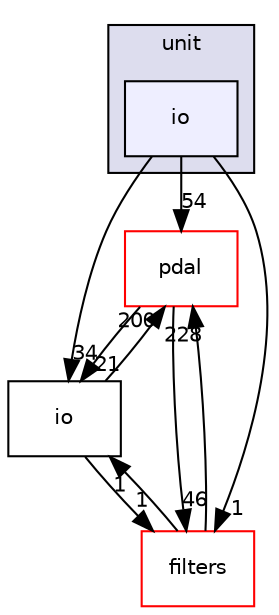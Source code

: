 digraph "pdal/test/unit/io" {
  compound=true
  node [ fontsize="10", fontname="Helvetica"];
  edge [ labelfontsize="10", labelfontname="Helvetica"];
  subgraph clusterdir_0bee77d4317ae7bab1cabfbf614fba15 {
    graph [ bgcolor="#ddddee", pencolor="black", label="unit" fontname="Helvetica", fontsize="10", URL="dir_0bee77d4317ae7bab1cabfbf614fba15.html"]
  dir_2916c6dff049dc4f2927e06256c3c0c0 [shape=box, label="io", style="filled", fillcolor="#eeeeff", pencolor="black", URL="dir_2916c6dff049dc4f2927e06256c3c0c0.html"];
  }
  dir_37e2adedb6e706efcbfadb5213756005 [shape=box label="pdal" fillcolor="white" style="filled" color="red" URL="dir_37e2adedb6e706efcbfadb5213756005.html"];
  dir_1d5bbadd870fe047ff237b24e55617ae [shape=box label="io" URL="dir_1d5bbadd870fe047ff237b24e55617ae.html"];
  dir_9348238a26585a7e0b208544997ebe2f [shape=box label="filters" fillcolor="white" style="filled" color="red" URL="dir_9348238a26585a7e0b208544997ebe2f.html"];
  dir_37e2adedb6e706efcbfadb5213756005->dir_1d5bbadd870fe047ff237b24e55617ae [headlabel="21", labeldistance=1.5 headhref="dir_000050_000044.html"];
  dir_37e2adedb6e706efcbfadb5213756005->dir_9348238a26585a7e0b208544997ebe2f [headlabel="46", labeldistance=1.5 headhref="dir_000050_000042.html"];
  dir_1d5bbadd870fe047ff237b24e55617ae->dir_37e2adedb6e706efcbfadb5213756005 [headlabel="200", labeldistance=1.5 headhref="dir_000044_000050.html"];
  dir_1d5bbadd870fe047ff237b24e55617ae->dir_9348238a26585a7e0b208544997ebe2f [headlabel="1", labeldistance=1.5 headhref="dir_000044_000042.html"];
  dir_2916c6dff049dc4f2927e06256c3c0c0->dir_37e2adedb6e706efcbfadb5213756005 [headlabel="54", labeldistance=1.5 headhref="dir_000111_000050.html"];
  dir_2916c6dff049dc4f2927e06256c3c0c0->dir_1d5bbadd870fe047ff237b24e55617ae [headlabel="34", labeldistance=1.5 headhref="dir_000111_000044.html"];
  dir_2916c6dff049dc4f2927e06256c3c0c0->dir_9348238a26585a7e0b208544997ebe2f [headlabel="1", labeldistance=1.5 headhref="dir_000111_000042.html"];
  dir_9348238a26585a7e0b208544997ebe2f->dir_37e2adedb6e706efcbfadb5213756005 [headlabel="228", labeldistance=1.5 headhref="dir_000042_000050.html"];
  dir_9348238a26585a7e0b208544997ebe2f->dir_1d5bbadd870fe047ff237b24e55617ae [headlabel="1", labeldistance=1.5 headhref="dir_000042_000044.html"];
}
